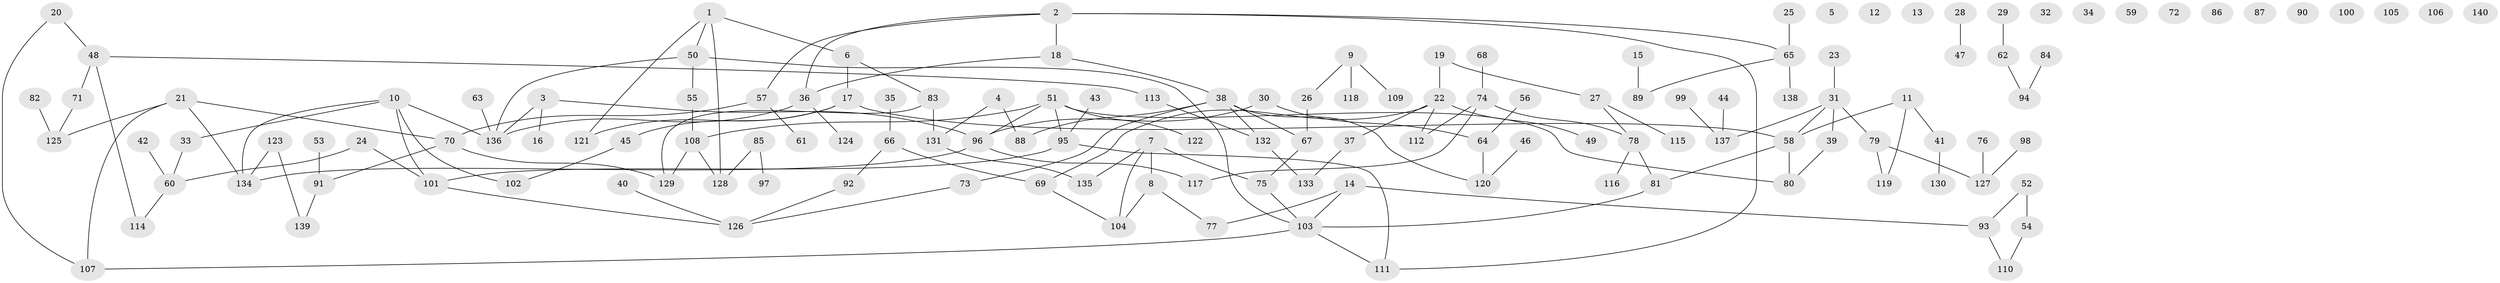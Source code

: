 // Generated by graph-tools (version 1.1) at 2025/39/03/09/25 04:39:40]
// undirected, 140 vertices, 158 edges
graph export_dot {
graph [start="1"]
  node [color=gray90,style=filled];
  1;
  2;
  3;
  4;
  5;
  6;
  7;
  8;
  9;
  10;
  11;
  12;
  13;
  14;
  15;
  16;
  17;
  18;
  19;
  20;
  21;
  22;
  23;
  24;
  25;
  26;
  27;
  28;
  29;
  30;
  31;
  32;
  33;
  34;
  35;
  36;
  37;
  38;
  39;
  40;
  41;
  42;
  43;
  44;
  45;
  46;
  47;
  48;
  49;
  50;
  51;
  52;
  53;
  54;
  55;
  56;
  57;
  58;
  59;
  60;
  61;
  62;
  63;
  64;
  65;
  66;
  67;
  68;
  69;
  70;
  71;
  72;
  73;
  74;
  75;
  76;
  77;
  78;
  79;
  80;
  81;
  82;
  83;
  84;
  85;
  86;
  87;
  88;
  89;
  90;
  91;
  92;
  93;
  94;
  95;
  96;
  97;
  98;
  99;
  100;
  101;
  102;
  103;
  104;
  105;
  106;
  107;
  108;
  109;
  110;
  111;
  112;
  113;
  114;
  115;
  116;
  117;
  118;
  119;
  120;
  121;
  122;
  123;
  124;
  125;
  126;
  127;
  128;
  129;
  130;
  131;
  132;
  133;
  134;
  135;
  136;
  137;
  138;
  139;
  140;
  1 -- 6;
  1 -- 50;
  1 -- 121;
  1 -- 128;
  2 -- 18;
  2 -- 36;
  2 -- 57;
  2 -- 65;
  2 -- 111;
  3 -- 16;
  3 -- 96;
  3 -- 136;
  4 -- 88;
  4 -- 131;
  6 -- 17;
  6 -- 83;
  7 -- 8;
  7 -- 75;
  7 -- 104;
  7 -- 135;
  8 -- 77;
  8 -- 104;
  9 -- 26;
  9 -- 109;
  9 -- 118;
  10 -- 33;
  10 -- 101;
  10 -- 102;
  10 -- 134;
  10 -- 136;
  11 -- 41;
  11 -- 58;
  11 -- 119;
  14 -- 77;
  14 -- 93;
  14 -- 103;
  15 -- 89;
  17 -- 45;
  17 -- 58;
  17 -- 121;
  18 -- 36;
  18 -- 38;
  19 -- 22;
  19 -- 27;
  20 -- 48;
  20 -- 107;
  21 -- 70;
  21 -- 107;
  21 -- 125;
  21 -- 134;
  22 -- 37;
  22 -- 49;
  22 -- 69;
  22 -- 112;
  23 -- 31;
  24 -- 60;
  24 -- 101;
  25 -- 65;
  26 -- 67;
  27 -- 78;
  27 -- 115;
  28 -- 47;
  29 -- 62;
  30 -- 64;
  30 -- 96;
  31 -- 39;
  31 -- 58;
  31 -- 79;
  31 -- 137;
  33 -- 60;
  35 -- 66;
  36 -- 124;
  36 -- 136;
  37 -- 133;
  38 -- 67;
  38 -- 73;
  38 -- 88;
  38 -- 120;
  38 -- 132;
  39 -- 80;
  40 -- 126;
  41 -- 130;
  42 -- 60;
  43 -- 95;
  44 -- 137;
  45 -- 102;
  46 -- 120;
  48 -- 71;
  48 -- 113;
  48 -- 114;
  50 -- 55;
  50 -- 103;
  50 -- 136;
  51 -- 80;
  51 -- 95;
  51 -- 96;
  51 -- 108;
  51 -- 122;
  52 -- 54;
  52 -- 93;
  53 -- 91;
  54 -- 110;
  55 -- 108;
  56 -- 64;
  57 -- 61;
  57 -- 70;
  58 -- 80;
  58 -- 81;
  60 -- 114;
  62 -- 94;
  63 -- 136;
  64 -- 120;
  65 -- 89;
  65 -- 138;
  66 -- 69;
  66 -- 92;
  67 -- 75;
  68 -- 74;
  69 -- 104;
  70 -- 91;
  70 -- 129;
  71 -- 125;
  73 -- 126;
  74 -- 78;
  74 -- 112;
  74 -- 117;
  75 -- 103;
  76 -- 127;
  78 -- 81;
  78 -- 116;
  79 -- 119;
  79 -- 127;
  81 -- 103;
  82 -- 125;
  83 -- 129;
  83 -- 131;
  84 -- 94;
  85 -- 97;
  85 -- 128;
  91 -- 139;
  92 -- 126;
  93 -- 110;
  95 -- 101;
  95 -- 111;
  96 -- 117;
  96 -- 134;
  98 -- 127;
  99 -- 137;
  101 -- 126;
  103 -- 107;
  103 -- 111;
  108 -- 128;
  108 -- 129;
  113 -- 132;
  123 -- 134;
  123 -- 139;
  131 -- 135;
  132 -- 133;
}
